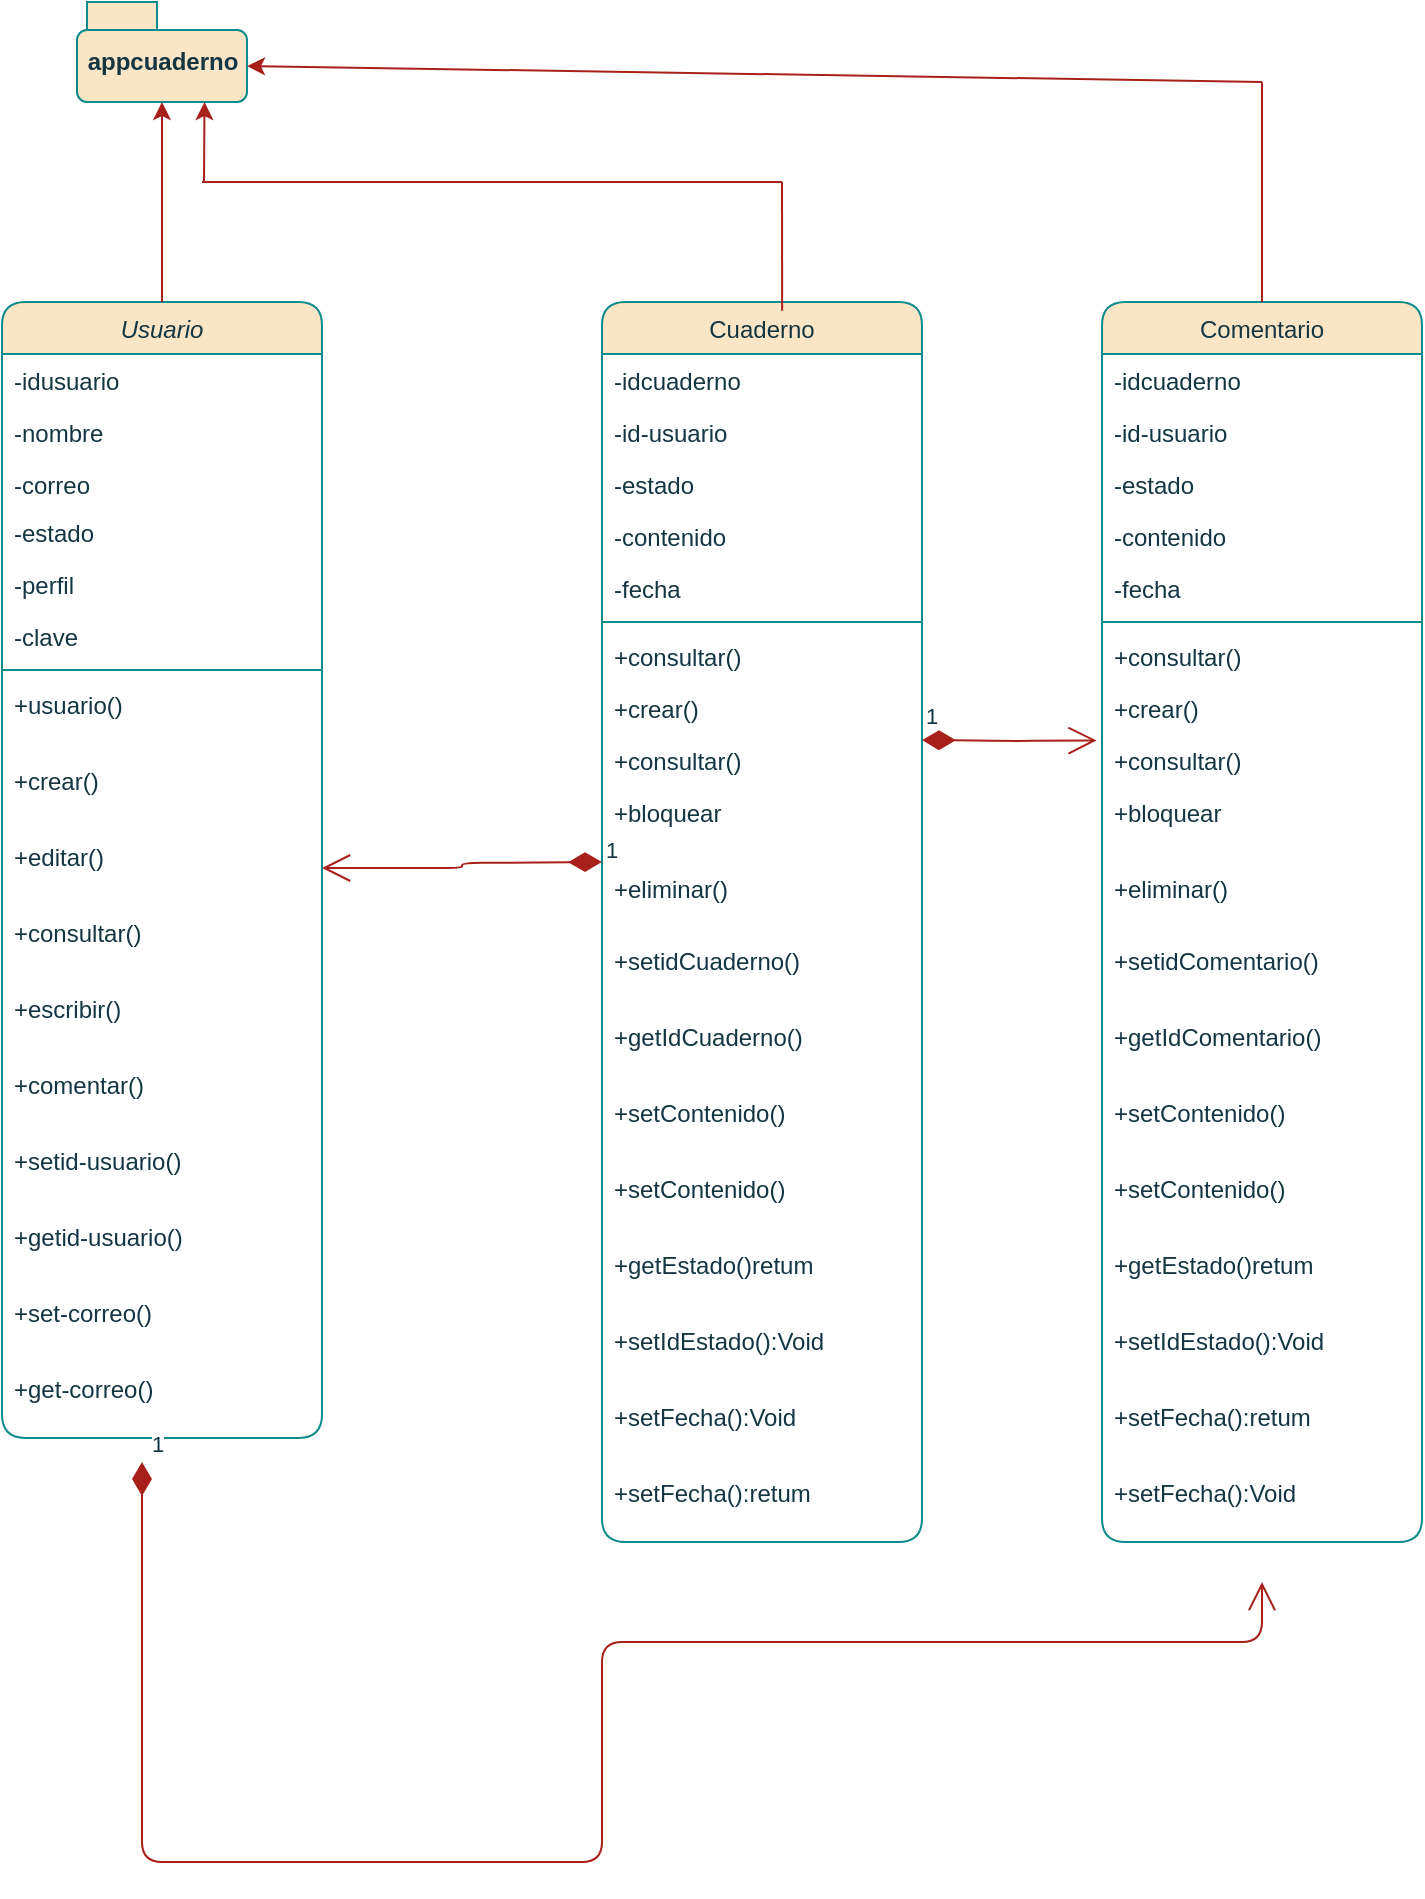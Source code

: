 <mxfile version="21.1.8" type="device" pages="2">
  <diagram id="C5RBs43oDa-KdzZeNtuy" name="clase">
    <mxGraphModel dx="1035" dy="569" grid="1" gridSize="10" guides="1" tooltips="1" connect="1" arrows="1" fold="1" page="1" pageScale="1" pageWidth="827" pageHeight="1169" math="0" shadow="0">
      <root>
        <mxCell id="WIyWlLk6GJQsqaUBKTNV-0" />
        <mxCell id="WIyWlLk6GJQsqaUBKTNV-1" parent="WIyWlLk6GJQsqaUBKTNV-0" />
        <mxCell id="zkfFHV4jXpPFQw0GAbJ--0" value="Usuario" style="swimlane;fontStyle=2;align=center;verticalAlign=top;childLayout=stackLayout;horizontal=1;startSize=26;horizontalStack=0;resizeParent=1;resizeLast=0;collapsible=1;marginBottom=0;rounded=1;shadow=0;strokeWidth=1;strokeColor=#0F8B8D;labelBackgroundColor=none;fillColor=#FAE5C7;fontColor=#143642;glass=0;gradientColor=none;" parent="WIyWlLk6GJQsqaUBKTNV-1" vertex="1">
          <mxGeometry x="20" y="250" width="160" height="568" as="geometry">
            <mxRectangle x="230" y="140" width="160" height="26" as="alternateBounds" />
          </mxGeometry>
        </mxCell>
        <mxCell id="zkfFHV4jXpPFQw0GAbJ--1" value="-idusuario" style="text;align=left;verticalAlign=top;spacingLeft=4;spacingRight=4;overflow=hidden;rotatable=0;points=[[0,0.5],[1,0.5]];portConstraint=eastwest;labelBackgroundColor=none;fontColor=#143642;rounded=1;" parent="zkfFHV4jXpPFQw0GAbJ--0" vertex="1">
          <mxGeometry y="26" width="160" height="26" as="geometry" />
        </mxCell>
        <mxCell id="zkfFHV4jXpPFQw0GAbJ--2" value="-nombre" style="text;align=left;verticalAlign=top;spacingLeft=4;spacingRight=4;overflow=hidden;rotatable=0;points=[[0,0.5],[1,0.5]];portConstraint=eastwest;rounded=1;shadow=0;html=0;labelBackgroundColor=none;fontColor=#143642;" parent="zkfFHV4jXpPFQw0GAbJ--0" vertex="1">
          <mxGeometry y="52" width="160" height="26" as="geometry" />
        </mxCell>
        <mxCell id="zkfFHV4jXpPFQw0GAbJ--3" value="-correo" style="text;align=left;verticalAlign=top;spacingLeft=4;spacingRight=4;overflow=hidden;rotatable=0;points=[[0,0.5],[1,0.5]];portConstraint=eastwest;rounded=1;shadow=0;html=0;labelBackgroundColor=none;fontColor=#143642;" parent="zkfFHV4jXpPFQw0GAbJ--0" vertex="1">
          <mxGeometry y="78" width="160" height="24" as="geometry" />
        </mxCell>
        <mxCell id="b9vqd0UlHiXDToXS16Bh-2" value="-estado" style="text;align=left;verticalAlign=top;spacingLeft=4;spacingRight=4;overflow=hidden;rotatable=0;points=[[0,0.5],[1,0.5]];portConstraint=eastwest;rounded=1;shadow=0;html=0;labelBackgroundColor=none;fontColor=#143642;" vertex="1" parent="zkfFHV4jXpPFQw0GAbJ--0">
          <mxGeometry y="102" width="160" height="26" as="geometry" />
        </mxCell>
        <mxCell id="b9vqd0UlHiXDToXS16Bh-3" value="-perfil" style="text;align=left;verticalAlign=top;spacingLeft=4;spacingRight=4;overflow=hidden;rotatable=0;points=[[0,0.5],[1,0.5]];portConstraint=eastwest;rounded=1;shadow=0;html=0;labelBackgroundColor=none;fontColor=#143642;" vertex="1" parent="zkfFHV4jXpPFQw0GAbJ--0">
          <mxGeometry y="128" width="160" height="26" as="geometry" />
        </mxCell>
        <mxCell id="b9vqd0UlHiXDToXS16Bh-4" value="-clave" style="text;align=left;verticalAlign=top;spacingLeft=4;spacingRight=4;overflow=hidden;rotatable=0;points=[[0,0.5],[1,0.5]];portConstraint=eastwest;rounded=1;shadow=0;html=0;labelBackgroundColor=none;fontColor=#143642;" vertex="1" parent="zkfFHV4jXpPFQw0GAbJ--0">
          <mxGeometry y="154" width="160" height="26" as="geometry" />
        </mxCell>
        <mxCell id="zkfFHV4jXpPFQw0GAbJ--4" value="" style="line;html=1;strokeWidth=1;align=left;verticalAlign=middle;spacingTop=-1;spacingLeft=3;spacingRight=3;rotatable=0;labelPosition=right;points=[];portConstraint=eastwest;labelBackgroundColor=none;fillColor=#FAE5C7;strokeColor=#0F8B8D;fontColor=#143642;rounded=1;" parent="zkfFHV4jXpPFQw0GAbJ--0" vertex="1">
          <mxGeometry y="180" width="160" height="8" as="geometry" />
        </mxCell>
        <mxCell id="zkfFHV4jXpPFQw0GAbJ--5" value="+usuario()" style="text;align=left;verticalAlign=top;spacingLeft=4;spacingRight=4;overflow=hidden;rotatable=0;points=[[0,0.5],[1,0.5]];portConstraint=eastwest;labelBackgroundColor=none;fontColor=#143642;rounded=1;" parent="zkfFHV4jXpPFQw0GAbJ--0" vertex="1">
          <mxGeometry y="188" width="160" height="38" as="geometry" />
        </mxCell>
        <mxCell id="b9vqd0UlHiXDToXS16Bh-5" value="+crear()" style="text;align=left;verticalAlign=top;spacingLeft=4;spacingRight=4;overflow=hidden;rotatable=0;points=[[0,0.5],[1,0.5]];portConstraint=eastwest;labelBackgroundColor=none;fontColor=#143642;rounded=1;" vertex="1" parent="zkfFHV4jXpPFQw0GAbJ--0">
          <mxGeometry y="226" width="160" height="38" as="geometry" />
        </mxCell>
        <mxCell id="b9vqd0UlHiXDToXS16Bh-6" value="+editar()" style="text;align=left;verticalAlign=top;spacingLeft=4;spacingRight=4;overflow=hidden;rotatable=0;points=[[0,0.5],[1,0.5]];portConstraint=eastwest;labelBackgroundColor=none;fontColor=#143642;rounded=1;" vertex="1" parent="zkfFHV4jXpPFQw0GAbJ--0">
          <mxGeometry y="264" width="160" height="38" as="geometry" />
        </mxCell>
        <mxCell id="b9vqd0UlHiXDToXS16Bh-7" value="+consultar()" style="text;align=left;verticalAlign=top;spacingLeft=4;spacingRight=4;overflow=hidden;rotatable=0;points=[[0,0.5],[1,0.5]];portConstraint=eastwest;labelBackgroundColor=none;fontColor=#143642;rounded=1;" vertex="1" parent="zkfFHV4jXpPFQw0GAbJ--0">
          <mxGeometry y="302" width="160" height="38" as="geometry" />
        </mxCell>
        <mxCell id="b9vqd0UlHiXDToXS16Bh-8" value="+escribir()" style="text;align=left;verticalAlign=top;spacingLeft=4;spacingRight=4;overflow=hidden;rotatable=0;points=[[0,0.5],[1,0.5]];portConstraint=eastwest;labelBackgroundColor=none;fontColor=#143642;rounded=1;" vertex="1" parent="zkfFHV4jXpPFQw0GAbJ--0">
          <mxGeometry y="340" width="160" height="38" as="geometry" />
        </mxCell>
        <mxCell id="b9vqd0UlHiXDToXS16Bh-9" value="+comentar()" style="text;align=left;verticalAlign=top;spacingLeft=4;spacingRight=4;overflow=hidden;rotatable=0;points=[[0,0.5],[1,0.5]];portConstraint=eastwest;labelBackgroundColor=none;fontColor=#143642;rounded=1;" vertex="1" parent="zkfFHV4jXpPFQw0GAbJ--0">
          <mxGeometry y="378" width="160" height="38" as="geometry" />
        </mxCell>
        <mxCell id="b9vqd0UlHiXDToXS16Bh-10" value="+setid-usuario()" style="text;align=left;verticalAlign=top;spacingLeft=4;spacingRight=4;overflow=hidden;rotatable=0;points=[[0,0.5],[1,0.5]];portConstraint=eastwest;labelBackgroundColor=none;fontColor=#143642;rounded=1;" vertex="1" parent="zkfFHV4jXpPFQw0GAbJ--0">
          <mxGeometry y="416" width="160" height="38" as="geometry" />
        </mxCell>
        <mxCell id="b9vqd0UlHiXDToXS16Bh-11" value="+getid-usuario()" style="text;align=left;verticalAlign=top;spacingLeft=4;spacingRight=4;overflow=hidden;rotatable=0;points=[[0,0.5],[1,0.5]];portConstraint=eastwest;labelBackgroundColor=none;fontColor=#143642;rounded=1;" vertex="1" parent="zkfFHV4jXpPFQw0GAbJ--0">
          <mxGeometry y="454" width="160" height="38" as="geometry" />
        </mxCell>
        <mxCell id="b9vqd0UlHiXDToXS16Bh-12" value="+set-correo()" style="text;align=left;verticalAlign=top;spacingLeft=4;spacingRight=4;overflow=hidden;rotatable=0;points=[[0,0.5],[1,0.5]];portConstraint=eastwest;labelBackgroundColor=none;fontColor=#143642;rounded=1;" vertex="1" parent="zkfFHV4jXpPFQw0GAbJ--0">
          <mxGeometry y="492" width="160" height="38" as="geometry" />
        </mxCell>
        <mxCell id="b9vqd0UlHiXDToXS16Bh-13" value="+get-correo()" style="text;align=left;verticalAlign=top;spacingLeft=4;spacingRight=4;overflow=hidden;rotatable=0;points=[[0,0.5],[1,0.5]];portConstraint=eastwest;labelBackgroundColor=none;fontColor=#143642;rounded=1;" vertex="1" parent="zkfFHV4jXpPFQw0GAbJ--0">
          <mxGeometry y="530" width="160" height="38" as="geometry" />
        </mxCell>
        <mxCell id="zkfFHV4jXpPFQw0GAbJ--17" value="Cuaderno" style="swimlane;fontStyle=0;align=center;verticalAlign=top;childLayout=stackLayout;horizontal=1;startSize=26;horizontalStack=0;resizeParent=1;resizeLast=0;collapsible=1;marginBottom=0;rounded=1;shadow=0;strokeWidth=1;labelBackgroundColor=none;fillColor=#FAE5C7;strokeColor=#0F8B8D;fontColor=#143642;" parent="WIyWlLk6GJQsqaUBKTNV-1" vertex="1">
          <mxGeometry x="320" y="250" width="160" height="620" as="geometry">
            <mxRectangle x="550" y="140" width="160" height="26" as="alternateBounds" />
          </mxGeometry>
        </mxCell>
        <mxCell id="zkfFHV4jXpPFQw0GAbJ--18" value="-idcuaderno" style="text;align=left;verticalAlign=top;spacingLeft=4;spacingRight=4;overflow=hidden;rotatable=0;points=[[0,0.5],[1,0.5]];portConstraint=eastwest;labelBackgroundColor=none;fontColor=#143642;rounded=1;" parent="zkfFHV4jXpPFQw0GAbJ--17" vertex="1">
          <mxGeometry y="26" width="160" height="26" as="geometry" />
        </mxCell>
        <mxCell id="zkfFHV4jXpPFQw0GAbJ--19" value="-id-usuario" style="text;align=left;verticalAlign=top;spacingLeft=4;spacingRight=4;overflow=hidden;rotatable=0;points=[[0,0.5],[1,0.5]];portConstraint=eastwest;rounded=1;shadow=0;html=0;labelBackgroundColor=none;fontColor=#143642;" parent="zkfFHV4jXpPFQw0GAbJ--17" vertex="1">
          <mxGeometry y="52" width="160" height="26" as="geometry" />
        </mxCell>
        <mxCell id="zkfFHV4jXpPFQw0GAbJ--20" value="-estado" style="text;align=left;verticalAlign=top;spacingLeft=4;spacingRight=4;overflow=hidden;rotatable=0;points=[[0,0.5],[1,0.5]];portConstraint=eastwest;rounded=1;shadow=0;html=0;labelBackgroundColor=none;fontColor=#143642;" parent="zkfFHV4jXpPFQw0GAbJ--17" vertex="1">
          <mxGeometry y="78" width="160" height="26" as="geometry" />
        </mxCell>
        <mxCell id="zkfFHV4jXpPFQw0GAbJ--22" value="-contenido" style="text;align=left;verticalAlign=top;spacingLeft=4;spacingRight=4;overflow=hidden;rotatable=0;points=[[0,0.5],[1,0.5]];portConstraint=eastwest;rounded=1;shadow=0;html=0;labelBackgroundColor=none;fontColor=#143642;" parent="zkfFHV4jXpPFQw0GAbJ--17" vertex="1">
          <mxGeometry y="104" width="160" height="26" as="geometry" />
        </mxCell>
        <mxCell id="b9vqd0UlHiXDToXS16Bh-14" value="-fecha" style="text;align=left;verticalAlign=top;spacingLeft=4;spacingRight=4;overflow=hidden;rotatable=0;points=[[0,0.5],[1,0.5]];portConstraint=eastwest;rounded=1;shadow=0;html=0;labelBackgroundColor=none;fontColor=#143642;" vertex="1" parent="zkfFHV4jXpPFQw0GAbJ--17">
          <mxGeometry y="130" width="160" height="26" as="geometry" />
        </mxCell>
        <mxCell id="zkfFHV4jXpPFQw0GAbJ--23" value="" style="line;html=1;strokeWidth=1;align=left;verticalAlign=middle;spacingTop=-1;spacingLeft=3;spacingRight=3;rotatable=0;labelPosition=right;points=[];portConstraint=eastwest;labelBackgroundColor=none;fillColor=#FAE5C7;strokeColor=#0F8B8D;fontColor=#143642;rounded=1;" parent="zkfFHV4jXpPFQw0GAbJ--17" vertex="1">
          <mxGeometry y="156" width="160" height="8" as="geometry" />
        </mxCell>
        <mxCell id="zkfFHV4jXpPFQw0GAbJ--24" value="+consultar()" style="text;align=left;verticalAlign=top;spacingLeft=4;spacingRight=4;overflow=hidden;rotatable=0;points=[[0,0.5],[1,0.5]];portConstraint=eastwest;labelBackgroundColor=none;fontColor=#143642;rounded=1;" parent="zkfFHV4jXpPFQw0GAbJ--17" vertex="1">
          <mxGeometry y="164" width="160" height="26" as="geometry" />
        </mxCell>
        <mxCell id="zkfFHV4jXpPFQw0GAbJ--25" value="+crear()" style="text;align=left;verticalAlign=top;spacingLeft=4;spacingRight=4;overflow=hidden;rotatable=0;points=[[0,0.5],[1,0.5]];portConstraint=eastwest;labelBackgroundColor=none;fontColor=#143642;rounded=1;" parent="zkfFHV4jXpPFQw0GAbJ--17" vertex="1">
          <mxGeometry y="190" width="160" height="26" as="geometry" />
        </mxCell>
        <mxCell id="b9vqd0UlHiXDToXS16Bh-20" value="+consultar()" style="text;align=left;verticalAlign=top;spacingLeft=4;spacingRight=4;overflow=hidden;rotatable=0;points=[[0,0.5],[1,0.5]];portConstraint=eastwest;labelBackgroundColor=none;fontColor=#143642;rounded=1;" vertex="1" parent="zkfFHV4jXpPFQw0GAbJ--17">
          <mxGeometry y="216" width="160" height="26" as="geometry" />
        </mxCell>
        <mxCell id="b9vqd0UlHiXDToXS16Bh-21" value="+bloquear" style="text;align=left;verticalAlign=top;spacingLeft=4;spacingRight=4;overflow=hidden;rotatable=0;points=[[0,0.5],[1,0.5]];portConstraint=eastwest;labelBackgroundColor=none;fontColor=#143642;rounded=1;" vertex="1" parent="zkfFHV4jXpPFQw0GAbJ--17">
          <mxGeometry y="242" width="160" height="38" as="geometry" />
        </mxCell>
        <mxCell id="b9vqd0UlHiXDToXS16Bh-22" value="+eliminar()" style="text;align=left;verticalAlign=top;spacingLeft=4;spacingRight=4;overflow=hidden;rotatable=0;points=[[0,0.5],[1,0.5]];portConstraint=eastwest;labelBackgroundColor=none;fontColor=#143642;rounded=1;" vertex="1" parent="zkfFHV4jXpPFQw0GAbJ--17">
          <mxGeometry y="280" width="160" height="36" as="geometry" />
        </mxCell>
        <mxCell id="b9vqd0UlHiXDToXS16Bh-23" value="+setidCuaderno()" style="text;align=left;verticalAlign=top;spacingLeft=4;spacingRight=4;overflow=hidden;rotatable=0;points=[[0,0.5],[1,0.5]];portConstraint=eastwest;labelBackgroundColor=none;fontColor=#143642;rounded=1;" vertex="1" parent="zkfFHV4jXpPFQw0GAbJ--17">
          <mxGeometry y="316" width="160" height="38" as="geometry" />
        </mxCell>
        <mxCell id="b9vqd0UlHiXDToXS16Bh-24" value="+getIdCuaderno()" style="text;align=left;verticalAlign=top;spacingLeft=4;spacingRight=4;overflow=hidden;rotatable=0;points=[[0,0.5],[1,0.5]];portConstraint=eastwest;labelBackgroundColor=none;fontColor=#143642;rounded=1;" vertex="1" parent="zkfFHV4jXpPFQw0GAbJ--17">
          <mxGeometry y="354" width="160" height="38" as="geometry" />
        </mxCell>
        <mxCell id="b9vqd0UlHiXDToXS16Bh-29" value="+setContenido()" style="text;align=left;verticalAlign=top;spacingLeft=4;spacingRight=4;overflow=hidden;rotatable=0;points=[[0,0.5],[1,0.5]];portConstraint=eastwest;labelBackgroundColor=none;fontColor=#143642;rounded=1;" vertex="1" parent="zkfFHV4jXpPFQw0GAbJ--17">
          <mxGeometry y="392" width="160" height="38" as="geometry" />
        </mxCell>
        <mxCell id="b9vqd0UlHiXDToXS16Bh-30" value="+setContenido()" style="text;align=left;verticalAlign=top;spacingLeft=4;spacingRight=4;overflow=hidden;rotatable=0;points=[[0,0.5],[1,0.5]];portConstraint=eastwest;labelBackgroundColor=none;fontColor=#143642;rounded=1;" vertex="1" parent="zkfFHV4jXpPFQw0GAbJ--17">
          <mxGeometry y="430" width="160" height="38" as="geometry" />
        </mxCell>
        <mxCell id="b9vqd0UlHiXDToXS16Bh-27" value="+getEstado()retum" style="text;align=left;verticalAlign=top;spacingLeft=4;spacingRight=4;overflow=hidden;rotatable=0;points=[[0,0.5],[1,0.5]];portConstraint=eastwest;labelBackgroundColor=none;fontColor=#143642;rounded=1;" vertex="1" parent="zkfFHV4jXpPFQw0GAbJ--17">
          <mxGeometry y="468" width="160" height="38" as="geometry" />
        </mxCell>
        <mxCell id="b9vqd0UlHiXDToXS16Bh-25" value="+setIdEstado():Void" style="text;align=left;verticalAlign=top;spacingLeft=4;spacingRight=4;overflow=hidden;rotatable=0;points=[[0,0.5],[1,0.5]];portConstraint=eastwest;labelBackgroundColor=none;fontColor=#143642;rounded=1;" vertex="1" parent="zkfFHV4jXpPFQw0GAbJ--17">
          <mxGeometry y="506" width="160" height="38" as="geometry" />
        </mxCell>
        <mxCell id="b9vqd0UlHiXDToXS16Bh-31" value="+setFecha():Void" style="text;align=left;verticalAlign=top;spacingLeft=4;spacingRight=4;overflow=hidden;rotatable=0;points=[[0,0.5],[1,0.5]];portConstraint=eastwest;labelBackgroundColor=none;fontColor=#143642;rounded=1;" vertex="1" parent="zkfFHV4jXpPFQw0GAbJ--17">
          <mxGeometry y="544" width="160" height="38" as="geometry" />
        </mxCell>
        <mxCell id="b9vqd0UlHiXDToXS16Bh-28" value="+setFecha():retum" style="text;align=left;verticalAlign=top;spacingLeft=4;spacingRight=4;overflow=hidden;rotatable=0;points=[[0,0.5],[1,0.5]];portConstraint=eastwest;labelBackgroundColor=none;fontColor=#143642;rounded=1;" vertex="1" parent="zkfFHV4jXpPFQw0GAbJ--17">
          <mxGeometry y="582" width="160" height="38" as="geometry" />
        </mxCell>
        <mxCell id="b9vqd0UlHiXDToXS16Bh-0" value="appcuaderno" style="shape=folder;fontStyle=1;spacingTop=10;tabWidth=40;tabHeight=14;tabPosition=left;html=1;whiteSpace=wrap;fillColor=#FAE5C7;strokeColor=#0F8B8D;labelBackgroundColor=none;fontColor=#143642;rounded=1;" vertex="1" parent="WIyWlLk6GJQsqaUBKTNV-1">
          <mxGeometry x="57.5" y="100" width="85" height="50" as="geometry" />
        </mxCell>
        <mxCell id="b9vqd0UlHiXDToXS16Bh-1" value="" style="endArrow=classic;html=1;rounded=1;entryX=0.5;entryY=1;entryDx=0;entryDy=0;entryPerimeter=0;exitX=0.5;exitY=0;exitDx=0;exitDy=0;labelBackgroundColor=none;strokeColor=#A8201A;fontColor=default;" edge="1" parent="WIyWlLk6GJQsqaUBKTNV-1" source="zkfFHV4jXpPFQw0GAbJ--0" target="b9vqd0UlHiXDToXS16Bh-0">
          <mxGeometry width="50" height="50" relative="1" as="geometry">
            <mxPoint x="90" y="270" as="sourcePoint" />
            <mxPoint x="250" y="150" as="targetPoint" />
            <Array as="points" />
          </mxGeometry>
        </mxCell>
        <mxCell id="b9vqd0UlHiXDToXS16Bh-35" value="" style="endArrow=none;html=1;rounded=1;strokeColor=#A8201A;fontColor=#143642;fillColor=#FAE5C7;exitX=0.563;exitY=0.007;exitDx=0;exitDy=0;exitPerimeter=0;" edge="1" parent="WIyWlLk6GJQsqaUBKTNV-1" source="zkfFHV4jXpPFQw0GAbJ--17">
          <mxGeometry width="50" height="50" relative="1" as="geometry">
            <mxPoint x="380" y="180" as="sourcePoint" />
            <mxPoint x="410" y="190" as="targetPoint" />
          </mxGeometry>
        </mxCell>
        <mxCell id="b9vqd0UlHiXDToXS16Bh-37" value="Comentario" style="swimlane;fontStyle=0;align=center;verticalAlign=top;childLayout=stackLayout;horizontal=1;startSize=26;horizontalStack=0;resizeParent=1;resizeLast=0;collapsible=1;marginBottom=0;rounded=1;shadow=0;strokeWidth=1;labelBackgroundColor=none;fillColor=#FAE5C7;strokeColor=#0F8B8D;fontColor=#143642;" vertex="1" parent="WIyWlLk6GJQsqaUBKTNV-1">
          <mxGeometry x="570" y="250" width="160" height="620" as="geometry">
            <mxRectangle x="550" y="140" width="160" height="26" as="alternateBounds" />
          </mxGeometry>
        </mxCell>
        <mxCell id="b9vqd0UlHiXDToXS16Bh-38" value="-idcuaderno" style="text;align=left;verticalAlign=top;spacingLeft=4;spacingRight=4;overflow=hidden;rotatable=0;points=[[0,0.5],[1,0.5]];portConstraint=eastwest;labelBackgroundColor=none;fontColor=#143642;rounded=1;" vertex="1" parent="b9vqd0UlHiXDToXS16Bh-37">
          <mxGeometry y="26" width="160" height="26" as="geometry" />
        </mxCell>
        <mxCell id="b9vqd0UlHiXDToXS16Bh-39" value="-id-usuario" style="text;align=left;verticalAlign=top;spacingLeft=4;spacingRight=4;overflow=hidden;rotatable=0;points=[[0,0.5],[1,0.5]];portConstraint=eastwest;rounded=1;shadow=0;html=0;labelBackgroundColor=none;fontColor=#143642;" vertex="1" parent="b9vqd0UlHiXDToXS16Bh-37">
          <mxGeometry y="52" width="160" height="26" as="geometry" />
        </mxCell>
        <mxCell id="b9vqd0UlHiXDToXS16Bh-40" value="-estado" style="text;align=left;verticalAlign=top;spacingLeft=4;spacingRight=4;overflow=hidden;rotatable=0;points=[[0,0.5],[1,0.5]];portConstraint=eastwest;rounded=1;shadow=0;html=0;labelBackgroundColor=none;fontColor=#143642;" vertex="1" parent="b9vqd0UlHiXDToXS16Bh-37">
          <mxGeometry y="78" width="160" height="26" as="geometry" />
        </mxCell>
        <mxCell id="b9vqd0UlHiXDToXS16Bh-41" value="-contenido" style="text;align=left;verticalAlign=top;spacingLeft=4;spacingRight=4;overflow=hidden;rotatable=0;points=[[0,0.5],[1,0.5]];portConstraint=eastwest;rounded=1;shadow=0;html=0;labelBackgroundColor=none;fontColor=#143642;" vertex="1" parent="b9vqd0UlHiXDToXS16Bh-37">
          <mxGeometry y="104" width="160" height="26" as="geometry" />
        </mxCell>
        <mxCell id="b9vqd0UlHiXDToXS16Bh-42" value="-fecha" style="text;align=left;verticalAlign=top;spacingLeft=4;spacingRight=4;overflow=hidden;rotatable=0;points=[[0,0.5],[1,0.5]];portConstraint=eastwest;rounded=1;shadow=0;html=0;labelBackgroundColor=none;fontColor=#143642;" vertex="1" parent="b9vqd0UlHiXDToXS16Bh-37">
          <mxGeometry y="130" width="160" height="26" as="geometry" />
        </mxCell>
        <mxCell id="b9vqd0UlHiXDToXS16Bh-43" value="" style="line;html=1;strokeWidth=1;align=left;verticalAlign=middle;spacingTop=-1;spacingLeft=3;spacingRight=3;rotatable=0;labelPosition=right;points=[];portConstraint=eastwest;labelBackgroundColor=none;fillColor=#FAE5C7;strokeColor=#0F8B8D;fontColor=#143642;rounded=1;" vertex="1" parent="b9vqd0UlHiXDToXS16Bh-37">
          <mxGeometry y="156" width="160" height="8" as="geometry" />
        </mxCell>
        <mxCell id="b9vqd0UlHiXDToXS16Bh-44" value="+consultar()" style="text;align=left;verticalAlign=top;spacingLeft=4;spacingRight=4;overflow=hidden;rotatable=0;points=[[0,0.5],[1,0.5]];portConstraint=eastwest;labelBackgroundColor=none;fontColor=#143642;rounded=1;" vertex="1" parent="b9vqd0UlHiXDToXS16Bh-37">
          <mxGeometry y="164" width="160" height="26" as="geometry" />
        </mxCell>
        <mxCell id="b9vqd0UlHiXDToXS16Bh-45" value="+crear()" style="text;align=left;verticalAlign=top;spacingLeft=4;spacingRight=4;overflow=hidden;rotatable=0;points=[[0,0.5],[1,0.5]];portConstraint=eastwest;labelBackgroundColor=none;fontColor=#143642;rounded=1;" vertex="1" parent="b9vqd0UlHiXDToXS16Bh-37">
          <mxGeometry y="190" width="160" height="26" as="geometry" />
        </mxCell>
        <mxCell id="b9vqd0UlHiXDToXS16Bh-46" value="+consultar()" style="text;align=left;verticalAlign=top;spacingLeft=4;spacingRight=4;overflow=hidden;rotatable=0;points=[[0,0.5],[1,0.5]];portConstraint=eastwest;labelBackgroundColor=none;fontColor=#143642;rounded=1;" vertex="1" parent="b9vqd0UlHiXDToXS16Bh-37">
          <mxGeometry y="216" width="160" height="26" as="geometry" />
        </mxCell>
        <mxCell id="b9vqd0UlHiXDToXS16Bh-47" value="+bloquear" style="text;align=left;verticalAlign=top;spacingLeft=4;spacingRight=4;overflow=hidden;rotatable=0;points=[[0,0.5],[1,0.5]];portConstraint=eastwest;labelBackgroundColor=none;fontColor=#143642;rounded=1;" vertex="1" parent="b9vqd0UlHiXDToXS16Bh-37">
          <mxGeometry y="242" width="160" height="38" as="geometry" />
        </mxCell>
        <mxCell id="b9vqd0UlHiXDToXS16Bh-48" value="+eliminar()" style="text;align=left;verticalAlign=top;spacingLeft=4;spacingRight=4;overflow=hidden;rotatable=0;points=[[0,0.5],[1,0.5]];portConstraint=eastwest;labelBackgroundColor=none;fontColor=#143642;rounded=1;" vertex="1" parent="b9vqd0UlHiXDToXS16Bh-37">
          <mxGeometry y="280" width="160" height="36" as="geometry" />
        </mxCell>
        <mxCell id="b9vqd0UlHiXDToXS16Bh-49" value="+setidComentario()" style="text;align=left;verticalAlign=top;spacingLeft=4;spacingRight=4;overflow=hidden;rotatable=0;points=[[0,0.5],[1,0.5]];portConstraint=eastwest;labelBackgroundColor=none;fontColor=#143642;rounded=1;" vertex="1" parent="b9vqd0UlHiXDToXS16Bh-37">
          <mxGeometry y="316" width="160" height="38" as="geometry" />
        </mxCell>
        <mxCell id="b9vqd0UlHiXDToXS16Bh-50" value="+getIdComentario()" style="text;align=left;verticalAlign=top;spacingLeft=4;spacingRight=4;overflow=hidden;rotatable=0;points=[[0,0.5],[1,0.5]];portConstraint=eastwest;labelBackgroundColor=none;fontColor=#143642;rounded=1;" vertex="1" parent="b9vqd0UlHiXDToXS16Bh-37">
          <mxGeometry y="354" width="160" height="38" as="geometry" />
        </mxCell>
        <mxCell id="b9vqd0UlHiXDToXS16Bh-51" value="+setContenido()" style="text;align=left;verticalAlign=top;spacingLeft=4;spacingRight=4;overflow=hidden;rotatable=0;points=[[0,0.5],[1,0.5]];portConstraint=eastwest;labelBackgroundColor=none;fontColor=#143642;rounded=1;" vertex="1" parent="b9vqd0UlHiXDToXS16Bh-37">
          <mxGeometry y="392" width="160" height="38" as="geometry" />
        </mxCell>
        <mxCell id="b9vqd0UlHiXDToXS16Bh-52" value="+setContenido()" style="text;align=left;verticalAlign=top;spacingLeft=4;spacingRight=4;overflow=hidden;rotatable=0;points=[[0,0.5],[1,0.5]];portConstraint=eastwest;labelBackgroundColor=none;fontColor=#143642;rounded=1;" vertex="1" parent="b9vqd0UlHiXDToXS16Bh-37">
          <mxGeometry y="430" width="160" height="38" as="geometry" />
        </mxCell>
        <mxCell id="b9vqd0UlHiXDToXS16Bh-53" value="+getEstado()retum" style="text;align=left;verticalAlign=top;spacingLeft=4;spacingRight=4;overflow=hidden;rotatable=0;points=[[0,0.5],[1,0.5]];portConstraint=eastwest;labelBackgroundColor=none;fontColor=#143642;rounded=1;" vertex="1" parent="b9vqd0UlHiXDToXS16Bh-37">
          <mxGeometry y="468" width="160" height="38" as="geometry" />
        </mxCell>
        <mxCell id="b9vqd0UlHiXDToXS16Bh-54" value="+setIdEstado():Void" style="text;align=left;verticalAlign=top;spacingLeft=4;spacingRight=4;overflow=hidden;rotatable=0;points=[[0,0.5],[1,0.5]];portConstraint=eastwest;labelBackgroundColor=none;fontColor=#143642;rounded=1;" vertex="1" parent="b9vqd0UlHiXDToXS16Bh-37">
          <mxGeometry y="506" width="160" height="38" as="geometry" />
        </mxCell>
        <mxCell id="b9vqd0UlHiXDToXS16Bh-55" value="+setFecha():retum" style="text;align=left;verticalAlign=top;spacingLeft=4;spacingRight=4;overflow=hidden;rotatable=0;points=[[0,0.5],[1,0.5]];portConstraint=eastwest;labelBackgroundColor=none;fontColor=#143642;rounded=1;" vertex="1" parent="b9vqd0UlHiXDToXS16Bh-37">
          <mxGeometry y="544" width="160" height="38" as="geometry" />
        </mxCell>
        <mxCell id="b9vqd0UlHiXDToXS16Bh-56" value="+setFecha():Void" style="text;align=left;verticalAlign=top;spacingLeft=4;spacingRight=4;overflow=hidden;rotatable=0;points=[[0,0.5],[1,0.5]];portConstraint=eastwest;labelBackgroundColor=none;fontColor=#143642;rounded=1;" vertex="1" parent="b9vqd0UlHiXDToXS16Bh-37">
          <mxGeometry y="582" width="160" height="38" as="geometry" />
        </mxCell>
        <mxCell id="b9vqd0UlHiXDToXS16Bh-58" value="" style="endArrow=none;html=1;rounded=1;strokeColor=#A8201A;fontColor=#143642;fillColor=#FAE5C7;entryX=0.5;entryY=0;entryDx=0;entryDy=0;" edge="1" parent="WIyWlLk6GJQsqaUBKTNV-1" target="b9vqd0UlHiXDToXS16Bh-37">
          <mxGeometry width="50" height="50" relative="1" as="geometry">
            <mxPoint x="650" y="140" as="sourcePoint" />
            <mxPoint x="430" y="270" as="targetPoint" />
          </mxGeometry>
        </mxCell>
        <mxCell id="b9vqd0UlHiXDToXS16Bh-59" value="" style="endArrow=classic;html=1;rounded=1;strokeColor=#A8201A;fontColor=#143642;fillColor=#FAE5C7;entryX=0;entryY=0;entryDx=85;entryDy=32;entryPerimeter=0;" edge="1" parent="WIyWlLk6GJQsqaUBKTNV-1" target="b9vqd0UlHiXDToXS16Bh-0">
          <mxGeometry width="50" height="50" relative="1" as="geometry">
            <mxPoint x="650" y="140" as="sourcePoint" />
            <mxPoint x="150" y="130" as="targetPoint" />
          </mxGeometry>
        </mxCell>
        <mxCell id="b9vqd0UlHiXDToXS16Bh-61" value="" style="endArrow=none;html=1;rounded=1;strokeColor=#A8201A;fontColor=#143642;fillColor=#FAE5C7;" edge="1" parent="WIyWlLk6GJQsqaUBKTNV-1">
          <mxGeometry width="50" height="50" relative="1" as="geometry">
            <mxPoint x="120" y="190" as="sourcePoint" />
            <mxPoint x="410" y="190" as="targetPoint" />
          </mxGeometry>
        </mxCell>
        <mxCell id="b9vqd0UlHiXDToXS16Bh-62" value="" style="endArrow=classic;html=1;rounded=1;strokeColor=#A8201A;fontColor=#143642;fillColor=#FAE5C7;entryX=0.75;entryY=1;entryDx=0;entryDy=0;entryPerimeter=0;" edge="1" parent="WIyWlLk6GJQsqaUBKTNV-1" target="b9vqd0UlHiXDToXS16Bh-0">
          <mxGeometry width="50" height="50" relative="1" as="geometry">
            <mxPoint x="121" y="190" as="sourcePoint" />
            <mxPoint x="430" y="270" as="targetPoint" />
          </mxGeometry>
        </mxCell>
        <mxCell id="b9vqd0UlHiXDToXS16Bh-64" value="1" style="endArrow=open;html=1;endSize=12;startArrow=diamondThin;startSize=14;startFill=1;edgeStyle=orthogonalEdgeStyle;align=left;verticalAlign=bottom;rounded=1;strokeColor=#A8201A;fontColor=#143642;fillColor=#FAE5C7;entryX=1;entryY=0.5;entryDx=0;entryDy=0;" edge="1" parent="WIyWlLk6GJQsqaUBKTNV-1" target="b9vqd0UlHiXDToXS16Bh-6">
          <mxGeometry x="-1" y="3" relative="1" as="geometry">
            <mxPoint x="320" y="530" as="sourcePoint" />
            <mxPoint x="490" y="470" as="targetPoint" />
          </mxGeometry>
        </mxCell>
        <mxCell id="b9vqd0UlHiXDToXS16Bh-69" value="1" style="endArrow=open;html=1;endSize=12;startArrow=diamondThin;startSize=14;startFill=1;edgeStyle=orthogonalEdgeStyle;align=left;verticalAlign=bottom;rounded=1;strokeColor=#A8201A;fontColor=#143642;fillColor=#FAE5C7;entryX=-0.017;entryY=0.124;entryDx=0;entryDy=0;entryPerimeter=0;" edge="1" parent="WIyWlLk6GJQsqaUBKTNV-1" target="b9vqd0UlHiXDToXS16Bh-46">
          <mxGeometry x="-1" y="3" relative="1" as="geometry">
            <mxPoint x="480" y="469" as="sourcePoint" />
            <mxPoint x="490" y="470" as="targetPoint" />
          </mxGeometry>
        </mxCell>
        <mxCell id="b9vqd0UlHiXDToXS16Bh-70" value="1" style="endArrow=open;html=1;endSize=12;startArrow=diamondThin;startSize=14;startFill=1;edgeStyle=orthogonalEdgeStyle;align=left;verticalAlign=bottom;rounded=1;strokeColor=#A8201A;fontColor=#143642;fillColor=#FAE5C7;" edge="1" parent="WIyWlLk6GJQsqaUBKTNV-1">
          <mxGeometry x="-1" y="3" relative="1" as="geometry">
            <mxPoint x="90" y="830" as="sourcePoint" />
            <mxPoint x="650" y="890" as="targetPoint" />
            <Array as="points">
              <mxPoint x="90" y="1030" />
              <mxPoint x="320" y="1030" />
              <mxPoint x="320" y="920" />
              <mxPoint x="650" y="920" />
            </Array>
          </mxGeometry>
        </mxCell>
      </root>
    </mxGraphModel>
  </diagram>
  <diagram id="RUMFNVyI9JcvUAGChCI7" name="casos-uso">
    <mxGraphModel dx="880" dy="484" grid="1" gridSize="10" guides="1" tooltips="1" connect="1" arrows="1" fold="1" page="1" pageScale="1" pageWidth="827" pageHeight="1169" math="0" shadow="0">
      <root>
        <mxCell id="0" />
        <mxCell id="1" parent="0" />
        <mxCell id="VxAhXFxvKWqkzhf2-7Jk-1" value="use case" style="ellipse;whiteSpace=wrap;html=1;rounded=1;strokeColor=#0F8B8D;fontColor=#143642;fillColor=#FAE5C7;" vertex="1" parent="1">
          <mxGeometry x="350" y="210" width="120" height="80" as="geometry" />
        </mxCell>
        <mxCell id="VxAhXFxvKWqkzhf2-7Jk-2" value="Actor" style="shape=umlActor;verticalLabelPosition=bottom;verticalAlign=top;html=1;outlineConnect=0;rounded=1;strokeColor=#0F8B8D;fontColor=#143642;fillColor=#FAE5C7;" vertex="1" parent="1">
          <mxGeometry x="110" y="190" width="30" height="60" as="geometry" />
        </mxCell>
        <mxCell id="VxAhXFxvKWqkzhf2-7Jk-3" value="Actor" style="shape=umlActor;verticalLabelPosition=bottom;verticalAlign=top;html=1;outlineConnect=0;rounded=1;strokeColor=#0F8B8D;fontColor=#143642;fillColor=#FAE5C7;" vertex="1" parent="1">
          <mxGeometry x="130" y="360" width="30" height="60" as="geometry" />
        </mxCell>
        <mxCell id="VxAhXFxvKWqkzhf2-7Jk-5" value="Docente" style="shape=umlActor;verticalLabelPosition=bottom;verticalAlign=top;html=1;outlineConnect=0;rounded=1;strokeColor=#0F8B8D;fontColor=#143642;fillColor=#FAE5C7;" vertex="1" parent="1">
          <mxGeometry x="330" y="380" width="30" height="60" as="geometry" />
        </mxCell>
      </root>
    </mxGraphModel>
  </diagram>
</mxfile>
